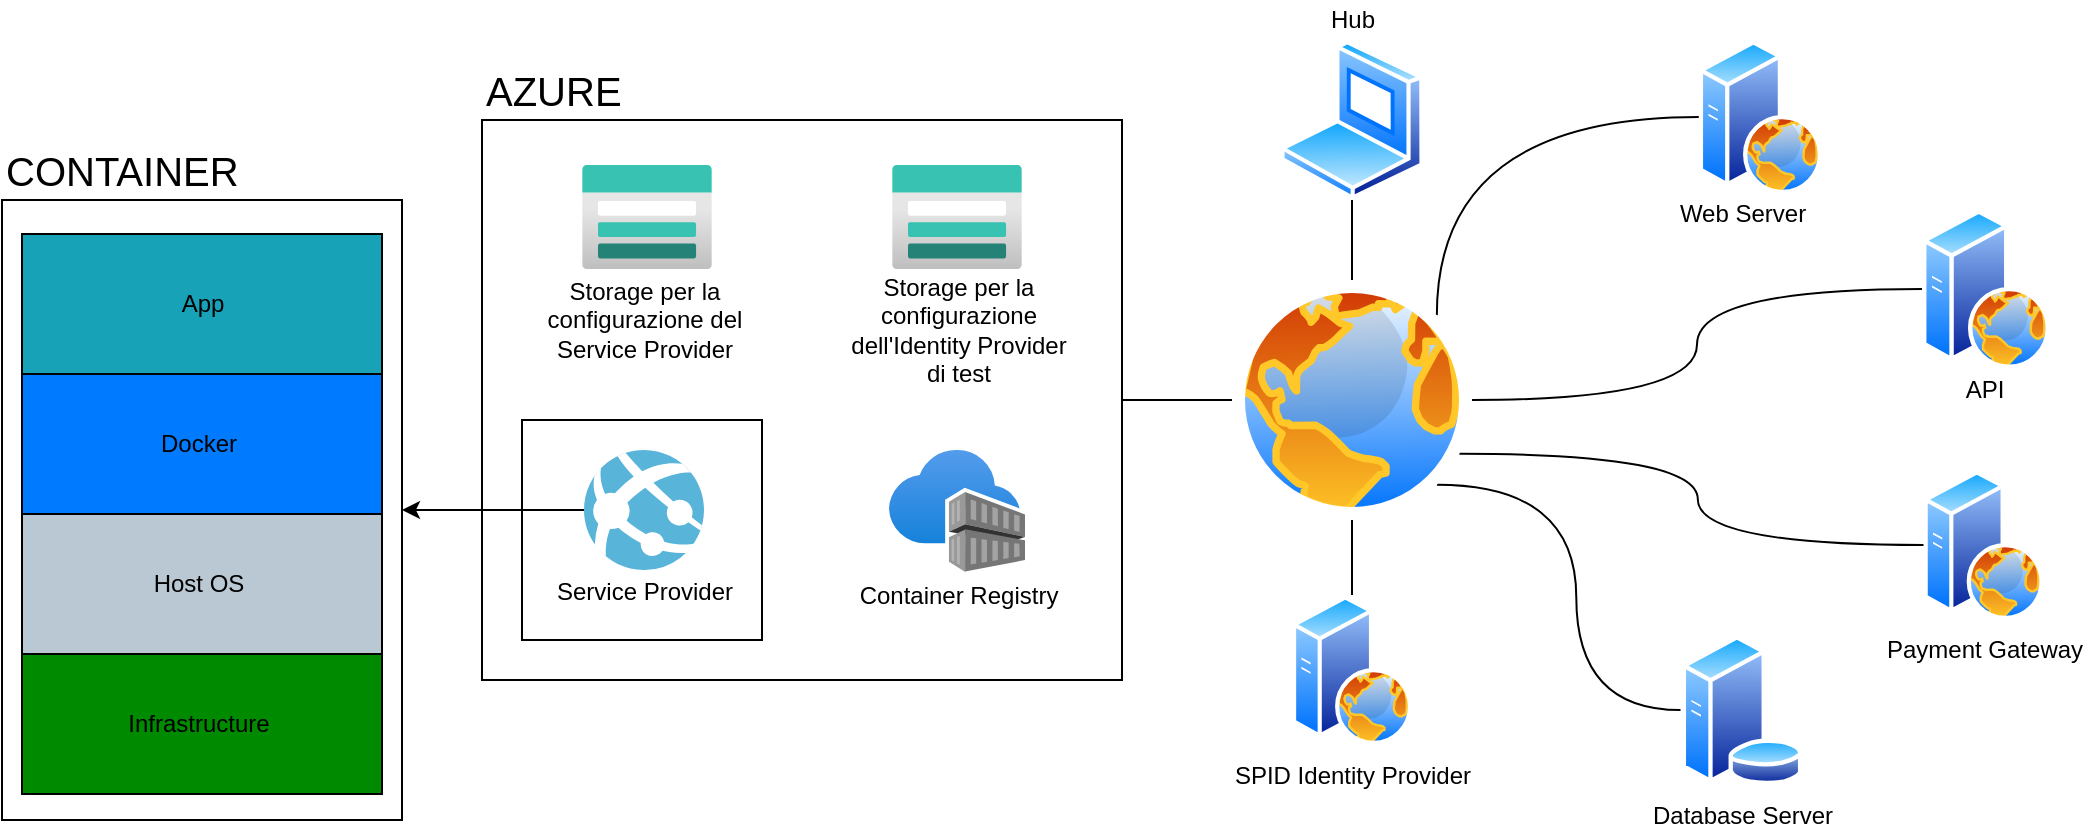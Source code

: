 <mxfile version="14.6.13" type="device"><diagram id="vTg_PZkNAG14wolDgQD8" name="Network Diagram"><mxGraphModel dx="2272" dy="794" grid="1" gridSize="10" guides="1" tooltips="1" connect="1" arrows="1" fold="1" page="1" pageScale="1" pageWidth="850" pageHeight="1100" background="none" math="0" shadow="0"><root><mxCell id="0"/><mxCell id="1" parent="0"/><mxCell id="iJYrvWS813vpiP6B4mYl-2" value="" style="aspect=fixed;html=1;points=[];align=center;image;fontSize=12;image=img/lib/azure2/containers/Container_Registries.svg;" parent="1" vertex="1"><mxGeometry x="383.5" y="535" width="68" height="61" as="geometry"/></mxCell><mxCell id="iJYrvWS813vpiP6B4mYl-6" value="" style="aspect=fixed;html=1;points=[];align=center;image;fontSize=12;image=img/lib/azure2/storage/Storage_Accounts.svg;" parent="1" vertex="1"><mxGeometry x="385" y="392.5" width="65" height="52" as="geometry"/></mxCell><mxCell id="iJYrvWS813vpiP6B4mYl-7" value="" style="aspect=fixed;html=1;points=[];align=center;image;fontSize=12;image=img/lib/azure2/storage/Storage_Accounts.svg;" parent="1" vertex="1"><mxGeometry x="230" y="392.5" width="65" height="52" as="geometry"/></mxCell><mxCell id="hUlModdcRGO5Q5NJFlR0-11" style="edgeStyle=orthogonalEdgeStyle;orthogonalLoop=1;jettySize=auto;html=1;exitX=1;exitY=0.5;exitDx=0;exitDy=0;entryX=0;entryY=0.5;entryDx=0;entryDy=0;endArrow=none;endFill=0;rounded=0;" parent="1" source="nxOD9kTbNAYhBmcCocjh-1" target="hUlModdcRGO5Q5NJFlR0-5" edge="1"><mxGeometry relative="1" as="geometry"/></mxCell><mxCell id="nxOD9kTbNAYhBmcCocjh-1" value="" style="rounded=0;whiteSpace=wrap;html=1;fillColor=none;container=0;pointerEvents=0;" parent="1" vertex="1"><mxGeometry x="180" y="370" width="320" height="280" as="geometry"/></mxCell><mxCell id="nxOD9kTbNAYhBmcCocjh-2" value="AZURE" style="text;html=1;align=left;verticalAlign=middle;resizable=0;points=[];autosize=1;strokeColor=none;fontSize=20;fontStyle=0;labelBackgroundColor=none;" parent="1" vertex="1"><mxGeometry x="180" y="340" width="80" height="30" as="geometry"/></mxCell><mxCell id="TmYgFPf-Qyz7zLj4rJWt-1" value="" style="aspect=fixed;perimeter=ellipsePerimeter;html=1;align=center;shadow=0;dashed=0;spacingTop=3;image;image=img/lib/active_directory/web_server.svg;fillColor=#FFFFFF;" parent="1" vertex="1"><mxGeometry x="900" y="414.5" width="64" height="80" as="geometry"/></mxCell><mxCell id="TmYgFPf-Qyz7zLj4rJWt-2" value="" style="aspect=fixed;perimeter=ellipsePerimeter;html=1;align=center;shadow=0;dashed=0;spacingTop=3;image;image=img/lib/active_directory/database_server.svg;fillColor=#FFFFFF;" parent="1" vertex="1"><mxGeometry x="779.25" y="627.5" width="61.5" height="75" as="geometry"/></mxCell><mxCell id="MM2k49xZBI5hSP3bOoxz-7" style="edgeStyle=orthogonalEdgeStyle;orthogonalLoop=1;jettySize=auto;html=1;exitX=0;exitY=0.5;exitDx=0;exitDy=0;entryX=1;entryY=0;entryDx=0;entryDy=0;fontColor=#f0f0f0;endArrow=none;endFill=0;curved=1;" parent="1" source="TmYgFPf-Qyz7zLj4rJWt-3" target="hUlModdcRGO5Q5NJFlR0-5" edge="1"><mxGeometry relative="1" as="geometry"/></mxCell><mxCell id="TmYgFPf-Qyz7zLj4rJWt-3" value="" style="aspect=fixed;perimeter=ellipsePerimeter;html=1;align=center;shadow=0;dashed=0;spacingTop=3;image;image=img/lib/active_directory/web_server.svg;fillColor=#FFFFFF;" parent="1" vertex="1"><mxGeometry x="788.4" y="330" width="61.6" height="77" as="geometry"/></mxCell><mxCell id="hUlModdcRGO5Q5NJFlR0-15" style="edgeStyle=orthogonalEdgeStyle;orthogonalLoop=1;jettySize=auto;html=1;exitX=0.5;exitY=0;exitDx=0;exitDy=0;entryX=0.5;entryY=1;entryDx=0;entryDy=0;endArrow=none;endFill=0;rounded=0;" parent="1" source="TmYgFPf-Qyz7zLj4rJWt-7" target="hUlModdcRGO5Q5NJFlR0-5" edge="1"><mxGeometry relative="1" as="geometry"><mxPoint x="475" y="800" as="sourcePoint"/></mxGeometry></mxCell><mxCell id="TmYgFPf-Qyz7zLj4rJWt-7" value="" style="aspect=fixed;perimeter=ellipsePerimeter;html=1;align=center;shadow=0;dashed=0;spacingTop=3;image;image=img/lib/active_directory/web_server.svg;fillColor=#FFFFFF;" parent="1" vertex="1"><mxGeometry x="585" y="607.5" width="60" height="75" as="geometry"/></mxCell><mxCell id="MM2k49xZBI5hSP3bOoxz-9" style="edgeStyle=orthogonalEdgeStyle;orthogonalLoop=1;jettySize=auto;html=1;exitX=1;exitY=0.5;exitDx=0;exitDy=0;entryX=0;entryY=0.5;entryDx=0;entryDy=0;fontColor=#f0f0f0;endArrow=none;endFill=0;curved=1;" parent="1" source="hUlModdcRGO5Q5NJFlR0-5" target="TmYgFPf-Qyz7zLj4rJWt-1" edge="1"><mxGeometry relative="1" as="geometry"/></mxCell><mxCell id="MM2k49xZBI5hSP3bOoxz-11" style="edgeStyle=orthogonalEdgeStyle;curved=1;orthogonalLoop=1;jettySize=auto;html=1;exitX=1;exitY=0.75;exitDx=0;exitDy=0;fontColor=#f0f0f0;endArrow=none;endFill=0;entryX=0;entryY=0.5;entryDx=0;entryDy=0;" parent="1" source="hUlModdcRGO5Q5NJFlR0-5" target="hUlModdcRGO5Q5NJFlR0-22" edge="1"><mxGeometry relative="1" as="geometry"><mxPoint x="880" y="570" as="targetPoint"/></mxGeometry></mxCell><mxCell id="MM2k49xZBI5hSP3bOoxz-13" style="edgeStyle=orthogonalEdgeStyle;curved=1;orthogonalLoop=1;jettySize=auto;html=1;exitX=1;exitY=1;exitDx=0;exitDy=0;entryX=0;entryY=0.5;entryDx=0;entryDy=0;fontColor=#f0f0f0;endArrow=none;endFill=0;" parent="1" source="hUlModdcRGO5Q5NJFlR0-5" target="TmYgFPf-Qyz7zLj4rJWt-2" edge="1"><mxGeometry relative="1" as="geometry"/></mxCell><mxCell id="hUlModdcRGO5Q5NJFlR0-5" value="" style="aspect=fixed;perimeter=ellipsePerimeter;html=1;align=center;shadow=0;dashed=0;spacingTop=3;image;image=img/lib/active_directory/internet_globe.svg;" parent="1" vertex="1"><mxGeometry x="555" y="450" width="120" height="120" as="geometry"/></mxCell><mxCell id="hUlModdcRGO5Q5NJFlR0-7" value="Container Registry" style="text;html=1;align=center;verticalAlign=middle;resizable=0;points=[];autosize=1;strokeColor=none;" parent="1" vertex="1"><mxGeometry x="362.5" y="597.5" width="110" height="20" as="geometry"/></mxCell><mxCell id="hUlModdcRGO5Q5NJFlR0-9" value="Storage per la&lt;br&gt;configurazione del&lt;br&gt;Service Provider" style="text;html=1;align=center;verticalAlign=middle;resizable=0;points=[];autosize=1;strokeColor=none;" parent="1" vertex="1"><mxGeometry x="206" y="444.5" width="110" height="50" as="geometry"/></mxCell><mxCell id="hUlModdcRGO5Q5NJFlR0-10" value="Storage per la&lt;br&gt;configurazione&lt;br&gt;dell'Identity Provider&lt;br&gt;di test" style="text;html=1;align=center;verticalAlign=middle;resizable=0;points=[];autosize=1;strokeColor=none;" parent="1" vertex="1"><mxGeometry x="357.5" y="444.5" width="120" height="60" as="geometry"/></mxCell><mxCell id="hUlModdcRGO5Q5NJFlR0-21" value="Database Server" style="text;html=1;align=center;verticalAlign=middle;resizable=0;points=[];autosize=1;strokeColor=none;" parent="1" vertex="1"><mxGeometry x="755" y="707.5" width="110" height="20" as="geometry"/></mxCell><mxCell id="hUlModdcRGO5Q5NJFlR0-22" value="" style="aspect=fixed;perimeter=ellipsePerimeter;html=1;align=center;shadow=0;dashed=0;spacingTop=3;image;image=img/lib/active_directory/web_server.svg;fillColor=#FFFFFF;" parent="1" vertex="1"><mxGeometry x="900.8" y="545" width="60" height="75" as="geometry"/></mxCell><mxCell id="hUlModdcRGO5Q5NJFlR0-23" value="Payment Gateway" style="text;html=1;align=center;verticalAlign=middle;resizable=0;points=[];autosize=1;strokeColor=none;" parent="1" vertex="1"><mxGeometry x="875.8" y="625" width="110" height="20" as="geometry"/></mxCell><mxCell id="hUlModdcRGO5Q5NJFlR0-24" value="SPID Identity Provider" style="text;html=1;align=center;verticalAlign=middle;resizable=0;points=[];autosize=1;strokeColor=none;" parent="1" vertex="1"><mxGeometry x="550" y="687.5" width="130" height="20" as="geometry"/></mxCell><mxCell id="MM2k49xZBI5hSP3bOoxz-1" style="edgeStyle=orthogonalEdgeStyle;rounded=0;orthogonalLoop=1;jettySize=auto;html=1;exitX=0.5;exitY=1;exitDx=0;exitDy=0;entryX=0.5;entryY=0;entryDx=0;entryDy=0;endArrow=none;endFill=0;" parent="1" source="hUlModdcRGO5Q5NJFlR0-26" target="hUlModdcRGO5Q5NJFlR0-5" edge="1"><mxGeometry relative="1" as="geometry"/></mxCell><mxCell id="hUlModdcRGO5Q5NJFlR0-26" value="" style="aspect=fixed;perimeter=ellipsePerimeter;html=1;align=center;shadow=0;dashed=0;spacingTop=3;image;image=img/lib/active_directory/laptop_client.svg;" parent="1" vertex="1"><mxGeometry x="579" y="330" width="72" height="80" as="geometry"/></mxCell><mxCell id="hUlModdcRGO5Q5NJFlR0-27" value="Hub" style="text;html=1;align=center;verticalAlign=middle;resizable=0;points=[];autosize=1;strokeColor=none;" parent="1" vertex="1"><mxGeometry x="595" y="310" width="40" height="20" as="geometry"/></mxCell><mxCell id="hUlModdcRGO5Q5NJFlR0-28" value="API" style="text;html=1;align=center;verticalAlign=middle;resizable=0;points=[];autosize=1;strokeColor=none;" parent="1" vertex="1"><mxGeometry x="915.8" y="494.5" width="30" height="20" as="geometry"/></mxCell><mxCell id="hUlModdcRGO5Q5NJFlR0-29" value="Web Server" style="text;html=1;align=center;verticalAlign=middle;resizable=0;points=[];autosize=1;strokeColor=none;" parent="1" vertex="1"><mxGeometry x="770" y="407" width="80" height="20" as="geometry"/></mxCell><mxCell id="62MK6ynk_eQmdfHKza38-2" value="" style="rounded=0;whiteSpace=wrap;html=1;fillColor=none;container=0;pointerEvents=0;" parent="1" vertex="1"><mxGeometry x="200" y="520" width="120" height="110" as="geometry"/></mxCell><mxCell id="62MK6ynk_eQmdfHKza38-4" value="" style="rounded=0;whiteSpace=wrap;html=1;fillColor=none;container=0;pointerEvents=0;" parent="1" vertex="1"><mxGeometry x="-60" y="410" width="200" height="310" as="geometry"/></mxCell><mxCell id="62MK6ynk_eQmdfHKza38-9" value="CONTAINER" style="text;html=1;align=left;verticalAlign=middle;resizable=0;points=[];autosize=1;strokeColor=none;fontSize=20;fontStyle=0;labelBackgroundColor=none;" parent="1" vertex="1"><mxGeometry x="-60" y="380" width="130" height="30" as="geometry"/></mxCell><mxCell id="62MK6ynk_eQmdfHKza38-11" value="" style="rounded=0;whiteSpace=wrap;html=1;fillColor=#008a00;container=0;pointerEvents=0;fontColor=#ffffff;" parent="1" vertex="1"><mxGeometry x="-50" y="637" width="180" height="70" as="geometry"/></mxCell><mxCell id="62MK6ynk_eQmdfHKza38-12" value="" style="rounded=0;whiteSpace=wrap;html=1;container=0;pointerEvents=0;fillColor=#BAC8D3;" parent="1" vertex="1"><mxGeometry x="-50" y="567" width="180" height="70" as="geometry"/></mxCell><mxCell id="62MK6ynk_eQmdfHKza38-13" value="" style="rounded=0;whiteSpace=wrap;html=1;container=0;pointerEvents=0;fillColor=#007bff;" parent="1" vertex="1"><mxGeometry x="-50" y="497" width="180" height="70" as="geometry"/></mxCell><mxCell id="62MK6ynk_eQmdfHKza38-14" value="" style="rounded=0;whiteSpace=wrap;html=1;container=0;pointerEvents=0;fillColor=#17a2b8;" parent="1" vertex="1"><mxGeometry x="-50" y="427" width="180" height="70" as="geometry"/></mxCell><mxCell id="62MK6ynk_eQmdfHKza38-16" value="App" style="text;html=1;align=center;verticalAlign=middle;resizable=0;points=[];autosize=1;strokeColor=none;" parent="1" vertex="1"><mxGeometry x="20" y="452" width="40" height="20" as="geometry"/></mxCell><mxCell id="62MK6ynk_eQmdfHKza38-17" value="Docker" style="text;html=1;align=center;verticalAlign=middle;resizable=0;points=[];autosize=1;strokeColor=none;" parent="1" vertex="1"><mxGeometry x="13" y="522" width="50" height="20" as="geometry"/></mxCell><mxCell id="62MK6ynk_eQmdfHKza38-18" value="Host OS" style="text;html=1;align=center;verticalAlign=middle;resizable=0;points=[];autosize=1;strokeColor=none;fontColor=#000000;" parent="1" vertex="1"><mxGeometry x="8" y="592" width="60" height="20" as="geometry"/></mxCell><mxCell id="62MK6ynk_eQmdfHKza38-19" value="Infrastructure" style="text;html=1;align=center;verticalAlign=middle;resizable=0;points=[];autosize=1;strokeColor=none;" parent="1" vertex="1"><mxGeometry x="-7" y="662" width="90" height="20" as="geometry"/></mxCell><mxCell id="KQRCR-iE1hWVXzMgdNup-4" value="" style="edgeStyle=orthogonalEdgeStyle;rounded=0;orthogonalLoop=1;jettySize=auto;html=1;entryX=1;entryY=0.5;entryDx=0;entryDy=0;" edge="1" parent="1" source="0AeTltmXciahnhZeFDOf-1" target="62MK6ynk_eQmdfHKza38-4"><mxGeometry relative="1" as="geometry"/></mxCell><mxCell id="0AeTltmXciahnhZeFDOf-1" value="" style="aspect=fixed;html=1;points=[];align=center;image;fontSize=12;image=img/lib/mscae/App_Services.svg;" parent="1" vertex="1"><mxGeometry x="231" y="535" width="60" height="60" as="geometry"/></mxCell><mxCell id="0AeTltmXciahnhZeFDOf-3" value="Service Provider" style="text;html=1;align=center;verticalAlign=middle;resizable=0;points=[];autosize=1;strokeColor=none;" parent="1" vertex="1"><mxGeometry x="211" y="596" width="100" height="20" as="geometry"/></mxCell></root></mxGraphModel></diagram></mxfile>